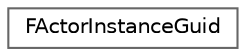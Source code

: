 digraph "Graphical Class Hierarchy"
{
 // INTERACTIVE_SVG=YES
 // LATEX_PDF_SIZE
  bgcolor="transparent";
  edge [fontname=Helvetica,fontsize=10,labelfontname=Helvetica,labelfontsize=10];
  node [fontname=Helvetica,fontsize=10,shape=box,height=0.2,width=0.4];
  rankdir="LR";
  Node0 [id="Node000000",label="FActorInstanceGuid",height=0.2,width=0.4,color="grey40", fillcolor="white", style="filled",URL="$d3/d37/structFActorInstanceGuid.html",tooltip=" "];
}
